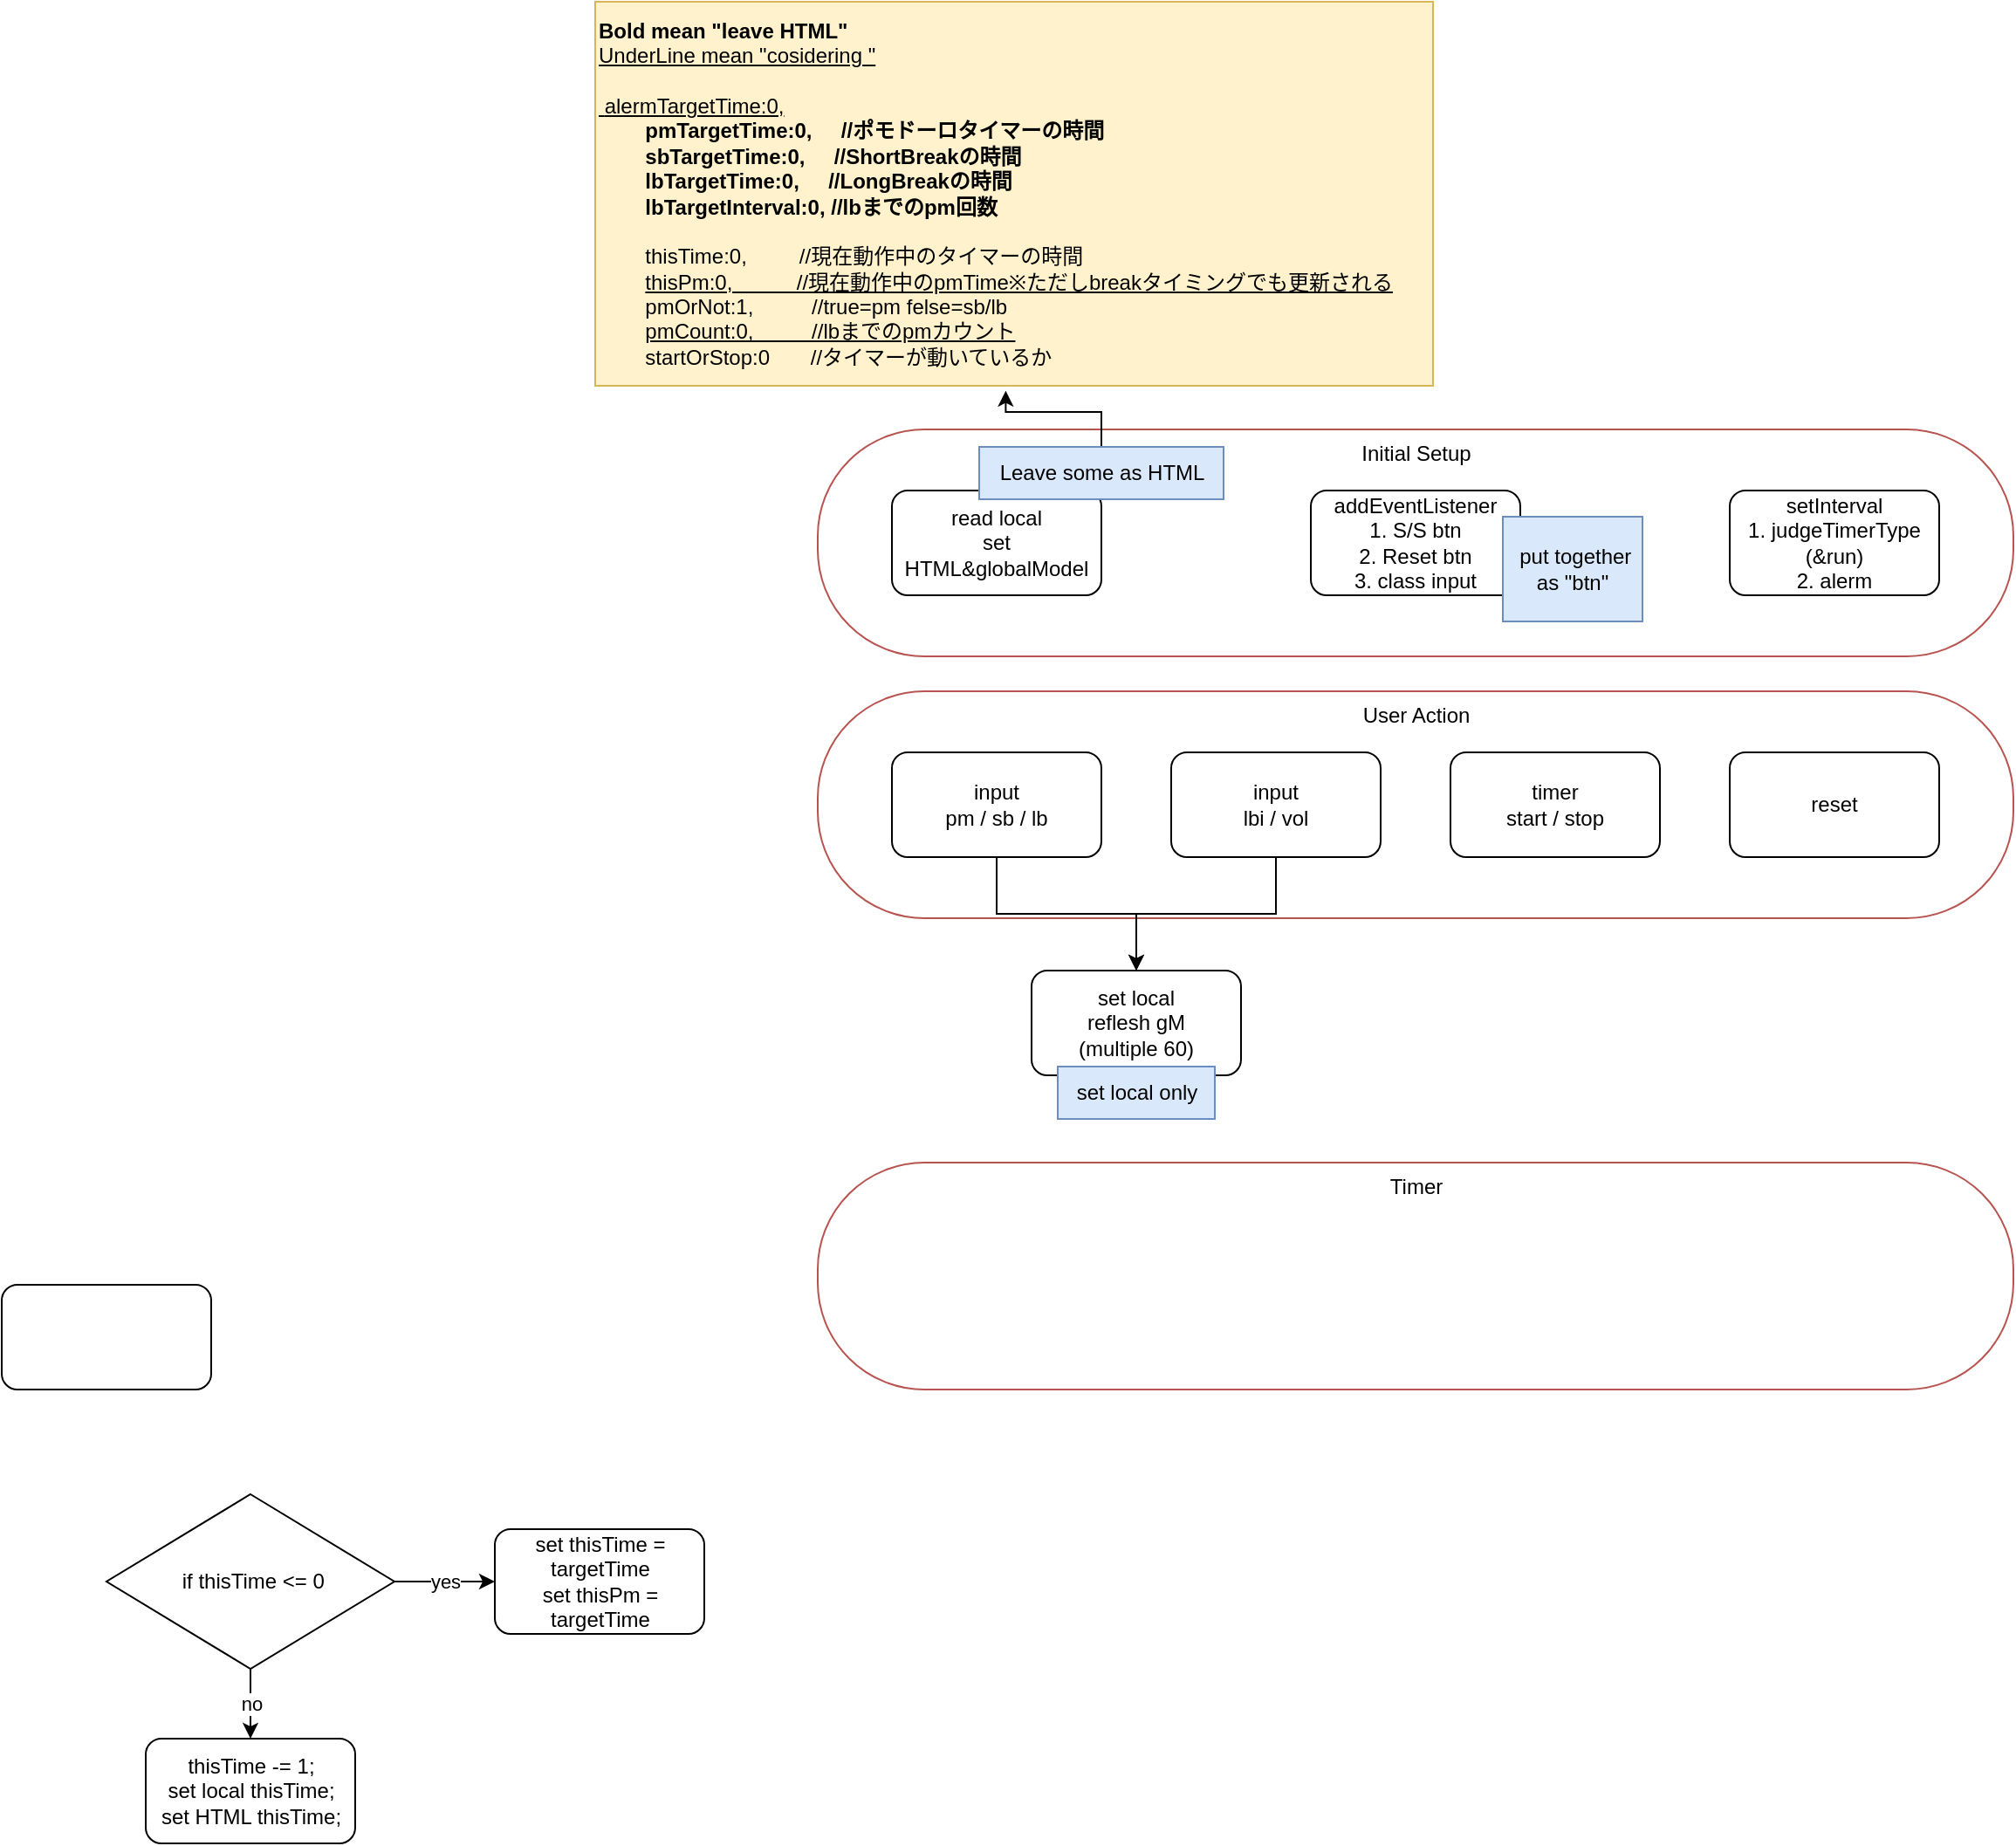 <mxfile version="21.2.9" type="github">
  <diagram id="C5RBs43oDa-KdzZeNtuy" name="Page-1">
    <mxGraphModel dx="1877" dy="1756" grid="1" gridSize="10" guides="1" tooltips="1" connect="1" arrows="1" fold="1" page="1" pageScale="1" pageWidth="827" pageHeight="1169" math="0" shadow="0">
      <root>
        <mxCell id="WIyWlLk6GJQsqaUBKTNV-0" />
        <mxCell id="WIyWlLk6GJQsqaUBKTNV-1" parent="WIyWlLk6GJQsqaUBKTNV-0" />
        <mxCell id="oFWXeESCWo54ghwl4vYp-5" value="Timer" style="rounded=1;whiteSpace=wrap;html=1;fillColor=none;arcSize=47;horizontal=1;verticalAlign=top;labelBackgroundColor=default;strokeColor=#b85450;" vertex="1" parent="WIyWlLk6GJQsqaUBKTNV-1">
          <mxGeometry x="37.5" y="430" width="685" height="130" as="geometry" />
        </mxCell>
        <mxCell id="zXXLbMJ7P0liG0kW_EDq-13" value="&lt;div&gt;&lt;b&gt;Bold mean &quot;leave HTML&quot;&lt;/b&gt;&lt;/div&gt;&lt;div&gt;&lt;div style=&quot;border-color: var(--border-color);&quot;&gt;&lt;u style=&quot;border-color: var(--border-color);&quot;&gt;UnderLine mean &quot;cosidering &quot;&lt;/u&gt;&lt;/div&gt;&lt;/div&gt;&lt;div style=&quot;border-color: var(--border-color);&quot;&gt;&lt;u style=&quot;border-color: var(--border-color);&quot;&gt;&lt;br&gt;&lt;/u&gt;&lt;/div&gt;&lt;div&gt;&lt;span style=&quot;&quot;&gt; &lt;/span&gt;&lt;span style=&quot;&quot;&gt; &lt;/span&gt;&lt;u&gt;&lt;span style=&quot;white-space: pre;&quot;&gt; &lt;/span&gt;alermTargetTime:0,&lt;/u&gt;&amp;nbsp;&lt;/div&gt;&lt;div&gt;&amp;nbsp; &amp;nbsp; &amp;nbsp; &amp;nbsp;&lt;b&gt; pmTargetTime:0,&amp;nbsp; &amp;nbsp; &amp;nbsp;//ポモドーロタイマーの時間&lt;/b&gt;&lt;/div&gt;&lt;div&gt;&amp;nbsp; &amp;nbsp; &amp;nbsp; &amp;nbsp; &lt;b&gt;sbTargetTime:0,&amp;nbsp; &amp;nbsp; &amp;nbsp;//ShortBreakの時間&lt;/b&gt;&lt;/div&gt;&lt;div&gt;&lt;b&gt;&amp;nbsp; &amp;nbsp; &amp;nbsp; &amp;nbsp; lbTargetTime:0,&amp;nbsp; &amp;nbsp; &amp;nbsp;//LongBreakの時間&lt;/b&gt;&lt;/div&gt;&lt;div&gt;&amp;nbsp; &amp;nbsp; &amp;nbsp; &amp;nbsp; &lt;b&gt;lbTargetInterval:0, //lbまでのpm回数&lt;/b&gt;&lt;/div&gt;&lt;div&gt;&lt;br&gt;&lt;/div&gt;&lt;div&gt;&lt;span style=&quot;background-color: initial;&quot;&gt;&amp;nbsp; &amp;nbsp; &amp;nbsp; &amp;nbsp; thisTime:0,&amp;nbsp; &amp;nbsp; &amp;nbsp; &amp;nbsp; &amp;nbsp;//現在動作中のタイマーの時間&lt;/span&gt;&lt;br&gt;&lt;/div&gt;&lt;div&gt;&amp;nbsp; &amp;nbsp; &amp;nbsp; &amp;nbsp; &lt;u&gt;thisPm:0,&amp;nbsp; &amp;nbsp; &amp;nbsp; &amp;nbsp; &amp;nbsp; &amp;nbsp;//現在動作中のpmTime※ただしbreakタイミングでも更新される&lt;/u&gt;&lt;/div&gt;&lt;div&gt;&amp;nbsp; &amp;nbsp; &amp;nbsp; &amp;nbsp; pmOrNot:1,&amp;nbsp; &amp;nbsp; &amp;nbsp; &amp;nbsp; &amp;nbsp; //true=pm felse=sb/lb&lt;/div&gt;&lt;div&gt;&amp;nbsp; &amp;nbsp; &amp;nbsp; &amp;nbsp; &lt;u&gt;pmCount:0,&amp;nbsp; &amp;nbsp; &amp;nbsp; &amp;nbsp; &amp;nbsp; //lbまでのpmカウント&lt;/u&gt;&lt;/div&gt;&lt;div&gt;&amp;nbsp; &amp;nbsp; &amp;nbsp; &amp;nbsp; startOrStop:0&amp;nbsp; &amp;nbsp; &amp;nbsp; &amp;nbsp;//タイマーが動いているか&lt;/div&gt;" style="text;html=1;align=left;verticalAlign=middle;resizable=0;points=[];autosize=1;strokeColor=#d6b656;fillColor=#fff2cc;labelPosition=center;verticalLabelPosition=middle;" parent="WIyWlLk6GJQsqaUBKTNV-1" vertex="1">
          <mxGeometry x="-90" y="-235" width="480" height="220" as="geometry" />
        </mxCell>
        <mxCell id="zXXLbMJ7P0liG0kW_EDq-2" value="User Action" style="rounded=1;whiteSpace=wrap;html=1;fillColor=none;arcSize=47;horizontal=1;verticalAlign=top;labelBackgroundColor=default;strokeColor=#b85450;" parent="WIyWlLk6GJQsqaUBKTNV-1" vertex="1">
          <mxGeometry x="37.5" y="160" width="685" height="130" as="geometry" />
        </mxCell>
        <mxCell id="oFWXeESCWo54ghwl4vYp-1" value="" style="edgeStyle=orthogonalEdgeStyle;rounded=0;orthogonalLoop=1;jettySize=auto;html=1;" edge="1" parent="WIyWlLk6GJQsqaUBKTNV-1" source="WIyWlLk6GJQsqaUBKTNV-3" target="oFWXeESCWo54ghwl4vYp-0">
          <mxGeometry relative="1" as="geometry" />
        </mxCell>
        <mxCell id="WIyWlLk6GJQsqaUBKTNV-3" value="input&lt;br&gt;pm / sb / lb" style="rounded=1;whiteSpace=wrap;html=1;fontSize=12;glass=0;strokeWidth=1;shadow=0;" parent="WIyWlLk6GJQsqaUBKTNV-1" vertex="1">
          <mxGeometry x="80" y="195" width="120" height="60" as="geometry" />
        </mxCell>
        <mxCell id="zXXLbMJ7P0liG0kW_EDq-0" value="timer&lt;br&gt;start / stop" style="rounded=1;whiteSpace=wrap;html=1;" parent="WIyWlLk6GJQsqaUBKTNV-1" vertex="1">
          <mxGeometry x="400" y="195" width="120" height="60" as="geometry" />
        </mxCell>
        <mxCell id="zXXLbMJ7P0liG0kW_EDq-1" value="reset" style="rounded=1;whiteSpace=wrap;html=1;" parent="WIyWlLk6GJQsqaUBKTNV-1" vertex="1">
          <mxGeometry x="560" y="195" width="120" height="60" as="geometry" />
        </mxCell>
        <mxCell id="oFWXeESCWo54ghwl4vYp-2" value="" style="edgeStyle=orthogonalEdgeStyle;rounded=0;orthogonalLoop=1;jettySize=auto;html=1;" edge="1" parent="WIyWlLk6GJQsqaUBKTNV-1" source="zXXLbMJ7P0liG0kW_EDq-6" target="oFWXeESCWo54ghwl4vYp-0">
          <mxGeometry relative="1" as="geometry" />
        </mxCell>
        <mxCell id="zXXLbMJ7P0liG0kW_EDq-6" value="input&lt;br&gt;lbi / vol" style="rounded=1;whiteSpace=wrap;html=1;" parent="WIyWlLk6GJQsqaUBKTNV-1" vertex="1">
          <mxGeometry x="240" y="195" width="120" height="60" as="geometry" />
        </mxCell>
        <mxCell id="zXXLbMJ7P0liG0kW_EDq-7" value="Initial Setup" style="rounded=1;whiteSpace=wrap;html=1;fillColor=none;arcSize=47;horizontal=1;verticalAlign=top;labelBackgroundColor=default;strokeColor=#b85450;" parent="WIyWlLk6GJQsqaUBKTNV-1" vertex="1">
          <mxGeometry x="37.5" y="10" width="685" height="130" as="geometry" />
        </mxCell>
        <mxCell id="zXXLbMJ7P0liG0kW_EDq-8" value="read local&lt;br&gt;set HTML&amp;amp;globalModel" style="rounded=1;whiteSpace=wrap;html=1;" parent="WIyWlLk6GJQsqaUBKTNV-1" vertex="1">
          <mxGeometry x="80" y="45" width="120" height="60" as="geometry" />
        </mxCell>
        <mxCell id="zXXLbMJ7P0liG0kW_EDq-9" value="addEventListener&lt;br&gt;1. S/S btn&lt;br&gt;2. Reset btn&lt;br&gt;3. class input" style="rounded=1;whiteSpace=wrap;html=1;" parent="WIyWlLk6GJQsqaUBKTNV-1" vertex="1">
          <mxGeometry x="320" y="45" width="120" height="60" as="geometry" />
        </mxCell>
        <mxCell id="zXXLbMJ7P0liG0kW_EDq-10" value="setInterval&lt;br&gt;1. judgeTimerType (&amp;amp;run)&lt;br&gt;2. alerm" style="rounded=1;whiteSpace=wrap;html=1;" parent="WIyWlLk6GJQsqaUBKTNV-1" vertex="1">
          <mxGeometry x="560" y="45" width="120" height="60" as="geometry" />
        </mxCell>
        <mxCell id="zXXLbMJ7P0liG0kW_EDq-11" value="&amp;nbsp;put together as &quot;btn&quot;" style="text;html=1;strokeColor=#6c8ebf;fillColor=#dae8fc;align=center;verticalAlign=middle;whiteSpace=wrap;rounded=0;" parent="WIyWlLk6GJQsqaUBKTNV-1" vertex="1">
          <mxGeometry x="430" y="60" width="80" height="60" as="geometry" />
        </mxCell>
        <mxCell id="zXXLbMJ7P0liG0kW_EDq-16" style="edgeStyle=orthogonalEdgeStyle;rounded=0;orthogonalLoop=1;jettySize=auto;html=1;entryX=0.49;entryY=1.013;entryDx=0;entryDy=0;entryPerimeter=0;" parent="WIyWlLk6GJQsqaUBKTNV-1" source="zXXLbMJ7P0liG0kW_EDq-12" target="zXXLbMJ7P0liG0kW_EDq-13" edge="1">
          <mxGeometry relative="1" as="geometry" />
        </mxCell>
        <mxCell id="zXXLbMJ7P0liG0kW_EDq-12" value="Leave some as HTML" style="text;html=1;align=center;verticalAlign=middle;resizable=0;points=[];autosize=1;strokeColor=#6c8ebf;fillColor=#dae8fc;" parent="WIyWlLk6GJQsqaUBKTNV-1" vertex="1">
          <mxGeometry x="130" y="20" width="140" height="30" as="geometry" />
        </mxCell>
        <mxCell id="oFWXeESCWo54ghwl4vYp-0" value="set local&lt;br&gt;reflesh gM&lt;br&gt;(multiple 60)" style="rounded=1;whiteSpace=wrap;html=1;" vertex="1" parent="WIyWlLk6GJQsqaUBKTNV-1">
          <mxGeometry x="160" y="320" width="120" height="60" as="geometry" />
        </mxCell>
        <mxCell id="oFWXeESCWo54ghwl4vYp-3" value="set local only" style="text;html=1;align=center;verticalAlign=middle;resizable=0;points=[];autosize=1;strokeColor=#6c8ebf;fillColor=#dae8fc;" vertex="1" parent="WIyWlLk6GJQsqaUBKTNV-1">
          <mxGeometry x="175" y="375" width="90" height="30" as="geometry" />
        </mxCell>
        <mxCell id="oFWXeESCWo54ghwl4vYp-4" value="thisTime -= 1;&lt;br&gt;set local thisTime;&lt;br&gt;set HTML thisTime;" style="rounded=1;whiteSpace=wrap;html=1;" vertex="1" parent="WIyWlLk6GJQsqaUBKTNV-1">
          <mxGeometry x="-347.5" y="760" width="120" height="60" as="geometry" />
        </mxCell>
        <mxCell id="oFWXeESCWo54ghwl4vYp-11" value="yes" style="edgeStyle=orthogonalEdgeStyle;rounded=0;orthogonalLoop=1;jettySize=auto;html=1;entryX=0;entryY=0.5;entryDx=0;entryDy=0;" edge="1" parent="WIyWlLk6GJQsqaUBKTNV-1" source="oFWXeESCWo54ghwl4vYp-6" target="oFWXeESCWo54ghwl4vYp-10">
          <mxGeometry relative="1" as="geometry" />
        </mxCell>
        <mxCell id="oFWXeESCWo54ghwl4vYp-15" value="no" style="edgeStyle=orthogonalEdgeStyle;rounded=0;orthogonalLoop=1;jettySize=auto;html=1;" edge="1" parent="WIyWlLk6GJQsqaUBKTNV-1" source="oFWXeESCWo54ghwl4vYp-6" target="oFWXeESCWo54ghwl4vYp-4">
          <mxGeometry relative="1" as="geometry" />
        </mxCell>
        <mxCell id="oFWXeESCWo54ghwl4vYp-6" value="&amp;nbsp;if thisTime &amp;lt;= 0" style="rhombus;whiteSpace=wrap;html=1;" vertex="1" parent="WIyWlLk6GJQsqaUBKTNV-1">
          <mxGeometry x="-370" y="620" width="165" height="100" as="geometry" />
        </mxCell>
        <mxCell id="oFWXeESCWo54ghwl4vYp-10" value="set thisTime = targetTime&lt;br&gt;set thisPm = targetTime" style="rounded=1;whiteSpace=wrap;html=1;" vertex="1" parent="WIyWlLk6GJQsqaUBKTNV-1">
          <mxGeometry x="-147.5" y="640" width="120" height="60" as="geometry" />
        </mxCell>
        <mxCell id="oFWXeESCWo54ghwl4vYp-17" value="" style="rounded=1;whiteSpace=wrap;html=1;" vertex="1" parent="WIyWlLk6GJQsqaUBKTNV-1">
          <mxGeometry x="-430" y="500" width="120" height="60" as="geometry" />
        </mxCell>
      </root>
    </mxGraphModel>
  </diagram>
</mxfile>
